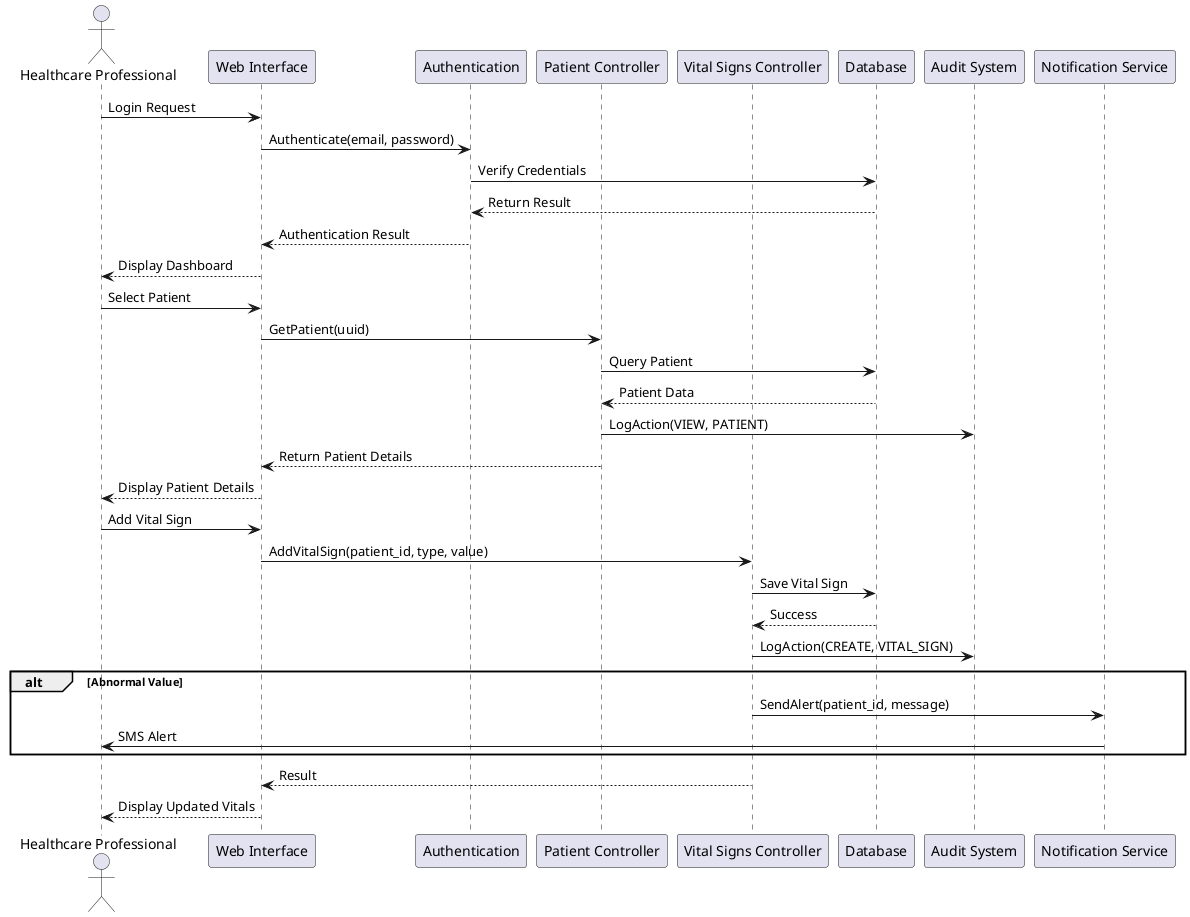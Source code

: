 @startuml "Diagramma di Sequenza VitaLink"
' Diagramma di Sequenza
actor "Healthcare Professional" as Doctor
participant "Web Interface" as UI
participant "Authentication" as Auth
participant "Patient Controller" as PatientCtrl
participant "Vital Signs Controller" as VitalCtrl
participant "Database" as DB
participant "Audit System" as Audit
participant "Notification Service" as Notif

Doctor -> UI: Login Request
UI -> Auth: Authenticate(email, password)
Auth -> DB: Verify Credentials
DB --> Auth: Return Result
Auth --> UI: Authentication Result
UI --> Doctor: Display Dashboard

Doctor -> UI: Select Patient
UI -> PatientCtrl: GetPatient(uuid)
PatientCtrl -> DB: Query Patient
DB --> PatientCtrl: Patient Data
PatientCtrl -> Audit: LogAction(VIEW, PATIENT)
PatientCtrl --> UI: Return Patient Details
UI --> Doctor: Display Patient Details

Doctor -> UI: Add Vital Sign
UI -> VitalCtrl: AddVitalSign(patient_id, type, value)
VitalCtrl -> DB: Save Vital Sign
DB --> VitalCtrl: Success
VitalCtrl -> Audit: LogAction(CREATE, VITAL_SIGN)

alt Abnormal Value
  VitalCtrl -> Notif: SendAlert(patient_id, message)
  Notif -> Doctor: SMS Alert
end

VitalCtrl --> UI: Result
UI --> Doctor: Display Updated Vitals
@enduml